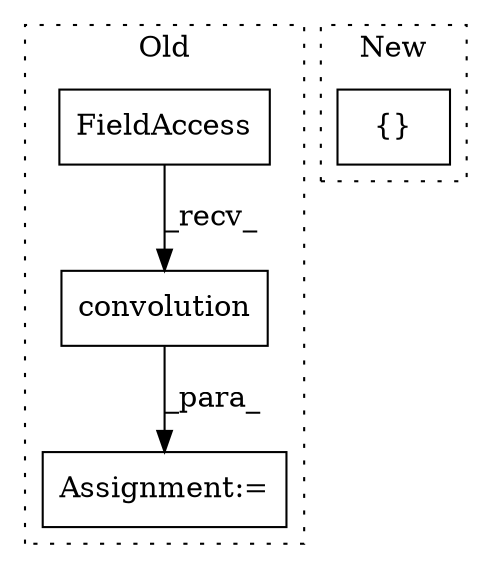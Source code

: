 digraph G {
subgraph cluster0 {
1 [label="convolution" a="32" s="1064,1139" l="12,1" shape="box"];
3 [label="FieldAccess" a="22" s="1050" l="13" shape="box"];
4 [label="Assignment:=" a="7" s="1038" l="12" shape="box"];
label = "Old";
style="dotted";
}
subgraph cluster1 {
2 [label="{}" a="4" s="617,634" l="1,1" shape="box"];
label = "New";
style="dotted";
}
1 -> 4 [label="_para_"];
3 -> 1 [label="_recv_"];
}